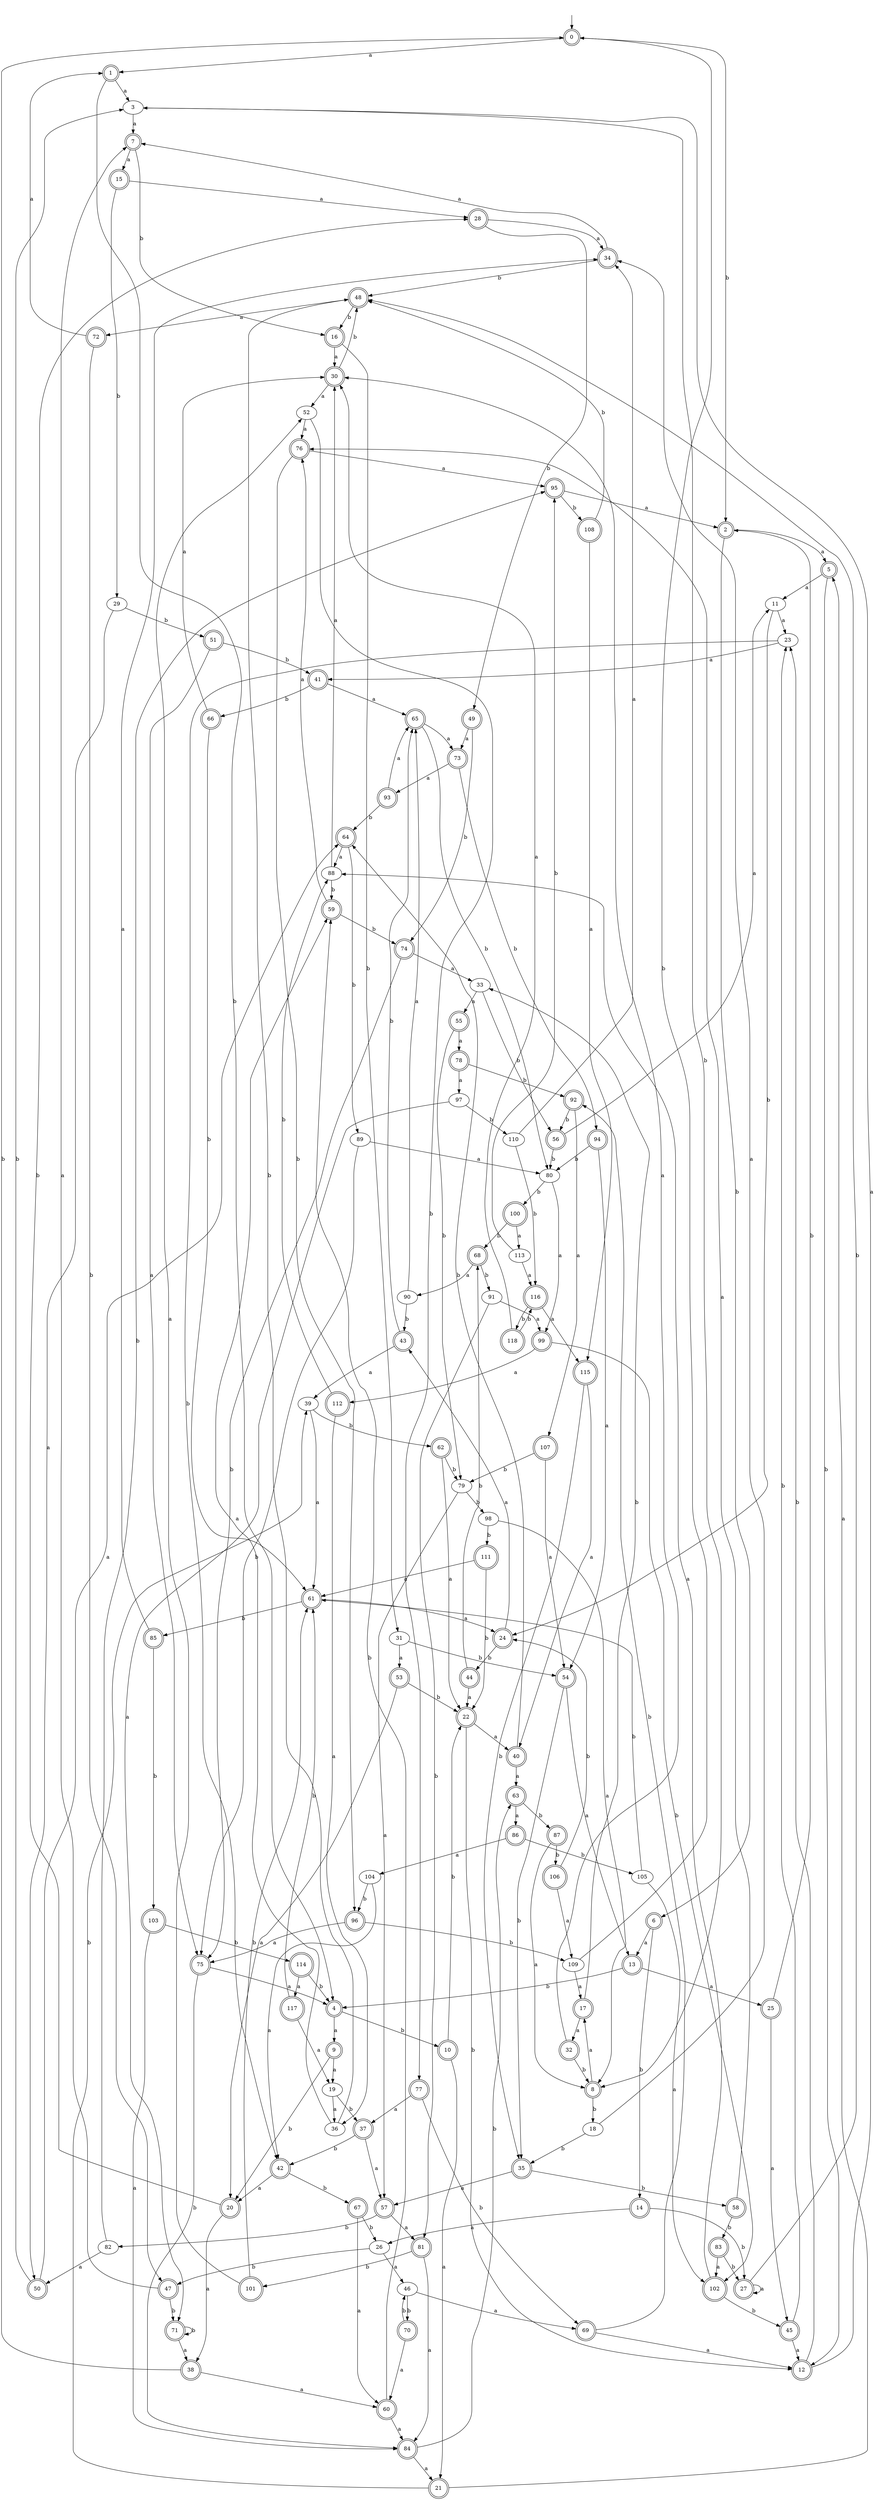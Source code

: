 digraph RandomDFA {
  __start0 [label="", shape=none];
  __start0 -> 0 [label=""];
  0 [shape=circle] [shape=doublecircle]
  0 -> 1 [label="a"]
  0 -> 2 [label="b"]
  1 [shape=doublecircle]
  1 -> 3 [label="a"]
  1 -> 4 [label="b"]
  2 [shape=doublecircle]
  2 -> 5 [label="a"]
  2 -> 6 [label="b"]
  3
  3 -> 7 [label="a"]
  3 -> 8 [label="b"]
  4 [shape=doublecircle]
  4 -> 9 [label="a"]
  4 -> 10 [label="b"]
  5 [shape=doublecircle]
  5 -> 11 [label="a"]
  5 -> 12 [label="b"]
  6 [shape=doublecircle]
  6 -> 13 [label="a"]
  6 -> 14 [label="b"]
  7 [shape=doublecircle]
  7 -> 15 [label="a"]
  7 -> 16 [label="b"]
  8 [shape=doublecircle]
  8 -> 17 [label="a"]
  8 -> 18 [label="b"]
  9 [shape=doublecircle]
  9 -> 19 [label="a"]
  9 -> 20 [label="b"]
  10 [shape=doublecircle]
  10 -> 21 [label="a"]
  10 -> 22 [label="b"]
  11
  11 -> 23 [label="a"]
  11 -> 24 [label="b"]
  12 [shape=doublecircle]
  12 -> 3 [label="a"]
  12 -> 23 [label="b"]
  13 [shape=doublecircle]
  13 -> 25 [label="a"]
  13 -> 4 [label="b"]
  14 [shape=doublecircle]
  14 -> 26 [label="a"]
  14 -> 27 [label="b"]
  15 [shape=doublecircle]
  15 -> 28 [label="a"]
  15 -> 29 [label="b"]
  16 [shape=doublecircle]
  16 -> 30 [label="a"]
  16 -> 31 [label="b"]
  17 [shape=doublecircle]
  17 -> 32 [label="a"]
  17 -> 33 [label="b"]
  18
  18 -> 34 [label="a"]
  18 -> 35 [label="b"]
  19
  19 -> 36 [label="a"]
  19 -> 37 [label="b"]
  20 [shape=doublecircle]
  20 -> 38 [label="a"]
  20 -> 28 [label="b"]
  21 [shape=doublecircle]
  21 -> 5 [label="a"]
  21 -> 39 [label="b"]
  22 [shape=doublecircle]
  22 -> 40 [label="a"]
  22 -> 12 [label="b"]
  23
  23 -> 41 [label="a"]
  23 -> 42 [label="b"]
  24 [shape=doublecircle]
  24 -> 43 [label="a"]
  24 -> 44 [label="b"]
  25 [shape=doublecircle]
  25 -> 45 [label="a"]
  25 -> 2 [label="b"]
  26
  26 -> 46 [label="a"]
  26 -> 47 [label="b"]
  27 [shape=doublecircle]
  27 -> 27 [label="a"]
  27 -> 48 [label="b"]
  28 [shape=doublecircle]
  28 -> 34 [label="a"]
  28 -> 49 [label="b"]
  29
  29 -> 50 [label="a"]
  29 -> 51 [label="b"]
  30 [shape=doublecircle]
  30 -> 52 [label="a"]
  30 -> 48 [label="b"]
  31
  31 -> 53 [label="a"]
  31 -> 54 [label="b"]
  32 [shape=doublecircle]
  32 -> 30 [label="a"]
  32 -> 8 [label="b"]
  33
  33 -> 55 [label="a"]
  33 -> 56 [label="b"]
  34 [shape=doublecircle]
  34 -> 7 [label="a"]
  34 -> 48 [label="b"]
  35 [shape=doublecircle]
  35 -> 57 [label="a"]
  35 -> 58 [label="b"]
  36
  36 -> 59 [label="a"]
  36 -> 48 [label="b"]
  37 [shape=doublecircle]
  37 -> 57 [label="a"]
  37 -> 42 [label="b"]
  38 [shape=doublecircle]
  38 -> 60 [label="a"]
  38 -> 0 [label="b"]
  39
  39 -> 61 [label="a"]
  39 -> 62 [label="b"]
  40 [shape=doublecircle]
  40 -> 63 [label="a"]
  40 -> 64 [label="b"]
  41 [shape=doublecircle]
  41 -> 65 [label="a"]
  41 -> 66 [label="b"]
  42 [shape=doublecircle]
  42 -> 20 [label="a"]
  42 -> 67 [label="b"]
  43 [shape=doublecircle]
  43 -> 39 [label="a"]
  43 -> 65 [label="b"]
  44 [shape=doublecircle]
  44 -> 22 [label="a"]
  44 -> 68 [label="b"]
  45 [shape=doublecircle]
  45 -> 12 [label="a"]
  45 -> 23 [label="b"]
  46
  46 -> 69 [label="a"]
  46 -> 70 [label="b"]
  47 [shape=doublecircle]
  47 -> 7 [label="a"]
  47 -> 71 [label="b"]
  48 [shape=doublecircle]
  48 -> 72 [label="a"]
  48 -> 16 [label="b"]
  49 [shape=doublecircle]
  49 -> 73 [label="a"]
  49 -> 74 [label="b"]
  50 [shape=doublecircle]
  50 -> 64 [label="a"]
  50 -> 3 [label="b"]
  51 [shape=doublecircle]
  51 -> 75 [label="a"]
  51 -> 41 [label="b"]
  52
  52 -> 76 [label="a"]
  52 -> 77 [label="b"]
  53 [shape=doublecircle]
  53 -> 20 [label="a"]
  53 -> 22 [label="b"]
  54 [shape=doublecircle]
  54 -> 13 [label="a"]
  54 -> 35 [label="b"]
  55 [shape=doublecircle]
  55 -> 78 [label="a"]
  55 -> 79 [label="b"]
  56 [shape=doublecircle]
  56 -> 11 [label="a"]
  56 -> 80 [label="b"]
  57 [shape=doublecircle]
  57 -> 81 [label="a"]
  57 -> 82 [label="b"]
  58 [shape=doublecircle]
  58 -> 76 [label="a"]
  58 -> 83 [label="b"]
  59 [shape=doublecircle]
  59 -> 76 [label="a"]
  59 -> 74 [label="b"]
  60 [shape=doublecircle]
  60 -> 84 [label="a"]
  60 -> 59 [label="b"]
  61 [shape=doublecircle]
  61 -> 24 [label="a"]
  61 -> 85 [label="b"]
  62 [shape=doublecircle]
  62 -> 22 [label="a"]
  62 -> 79 [label="b"]
  63 [shape=doublecircle]
  63 -> 86 [label="a"]
  63 -> 87 [label="b"]
  64 [shape=doublecircle]
  64 -> 88 [label="a"]
  64 -> 89 [label="b"]
  65 [shape=doublecircle]
  65 -> 73 [label="a"]
  65 -> 80 [label="b"]
  66 [shape=doublecircle]
  66 -> 30 [label="a"]
  66 -> 61 [label="b"]
  67 [shape=doublecircle]
  67 -> 60 [label="a"]
  67 -> 26 [label="b"]
  68 [shape=doublecircle]
  68 -> 90 [label="a"]
  68 -> 91 [label="b"]
  69 [shape=doublecircle]
  69 -> 12 [label="a"]
  69 -> 92 [label="b"]
  70 [shape=doublecircle]
  70 -> 60 [label="a"]
  70 -> 46 [label="b"]
  71 [shape=doublecircle]
  71 -> 38 [label="a"]
  71 -> 71 [label="b"]
  72 [shape=doublecircle]
  72 -> 1 [label="a"]
  72 -> 47 [label="b"]
  73 [shape=doublecircle]
  73 -> 93 [label="a"]
  73 -> 94 [label="b"]
  74 [shape=doublecircle]
  74 -> 33 [label="a"]
  74 -> 75 [label="b"]
  75 [shape=doublecircle]
  75 -> 4 [label="a"]
  75 -> 84 [label="b"]
  76 [shape=doublecircle]
  76 -> 95 [label="a"]
  76 -> 96 [label="b"]
  77 [shape=doublecircle]
  77 -> 37 [label="a"]
  77 -> 69 [label="b"]
  78 [shape=doublecircle]
  78 -> 97 [label="a"]
  78 -> 92 [label="b"]
  79
  79 -> 57 [label="a"]
  79 -> 98 [label="b"]
  80
  80 -> 99 [label="a"]
  80 -> 100 [label="b"]
  81 [shape=doublecircle]
  81 -> 84 [label="a"]
  81 -> 101 [label="b"]
  82
  82 -> 50 [label="a"]
  82 -> 95 [label="b"]
  83 [shape=doublecircle]
  83 -> 102 [label="a"]
  83 -> 27 [label="b"]
  84 [shape=doublecircle]
  84 -> 21 [label="a"]
  84 -> 63 [label="b"]
  85 [shape=doublecircle]
  85 -> 34 [label="a"]
  85 -> 103 [label="b"]
  86 [shape=doublecircle]
  86 -> 104 [label="a"]
  86 -> 105 [label="b"]
  87 [shape=doublecircle]
  87 -> 8 [label="a"]
  87 -> 106 [label="b"]
  88
  88 -> 30 [label="a"]
  88 -> 59 [label="b"]
  89
  89 -> 80 [label="a"]
  89 -> 75 [label="b"]
  90
  90 -> 65 [label="a"]
  90 -> 43 [label="b"]
  91
  91 -> 99 [label="a"]
  91 -> 81 [label="b"]
  92 [shape=doublecircle]
  92 -> 107 [label="a"]
  92 -> 56 [label="b"]
  93 [shape=doublecircle]
  93 -> 65 [label="a"]
  93 -> 64 [label="b"]
  94 [shape=doublecircle]
  94 -> 54 [label="a"]
  94 -> 80 [label="b"]
  95 [shape=doublecircle]
  95 -> 2 [label="a"]
  95 -> 108 [label="b"]
  96 [shape=doublecircle]
  96 -> 75 [label="a"]
  96 -> 109 [label="b"]
  97
  97 -> 71 [label="a"]
  97 -> 110 [label="b"]
  98
  98 -> 8 [label="a"]
  98 -> 111 [label="b"]
  99 [shape=doublecircle]
  99 -> 112 [label="a"]
  99 -> 102 [label="b"]
  100 [shape=doublecircle]
  100 -> 113 [label="a"]
  100 -> 68 [label="b"]
  101 [shape=doublecircle]
  101 -> 52 [label="a"]
  101 -> 61 [label="b"]
  102 [shape=doublecircle]
  102 -> 88 [label="a"]
  102 -> 45 [label="b"]
  103 [shape=doublecircle]
  103 -> 84 [label="a"]
  103 -> 114 [label="b"]
  104
  104 -> 42 [label="a"]
  104 -> 96 [label="b"]
  105
  105 -> 102 [label="a"]
  105 -> 61 [label="b"]
  106 [shape=doublecircle]
  106 -> 109 [label="a"]
  106 -> 24 [label="b"]
  107 [shape=doublecircle]
  107 -> 54 [label="a"]
  107 -> 79 [label="b"]
  108 [shape=doublecircle]
  108 -> 115 [label="a"]
  108 -> 48 [label="b"]
  109
  109 -> 17 [label="a"]
  109 -> 0 [label="b"]
  110
  110 -> 34 [label="a"]
  110 -> 116 [label="b"]
  111 [shape=doublecircle]
  111 -> 61 [label="a"]
  111 -> 22 [label="b"]
  112 [shape=doublecircle]
  112 -> 36 [label="a"]
  112 -> 88 [label="b"]
  113
  113 -> 116 [label="a"]
  113 -> 95 [label="b"]
  114 [shape=doublecircle]
  114 -> 117 [label="a"]
  114 -> 4 [label="b"]
  115 [shape=doublecircle]
  115 -> 40 [label="a"]
  115 -> 35 [label="b"]
  116 [shape=doublecircle]
  116 -> 115 [label="a"]
  116 -> 118 [label="b"]
  117 [shape=doublecircle]
  117 -> 19 [label="a"]
  117 -> 61 [label="b"]
  118 [shape=doublecircle]
  118 -> 30 [label="a"]
  118 -> 116 [label="b"]
}
